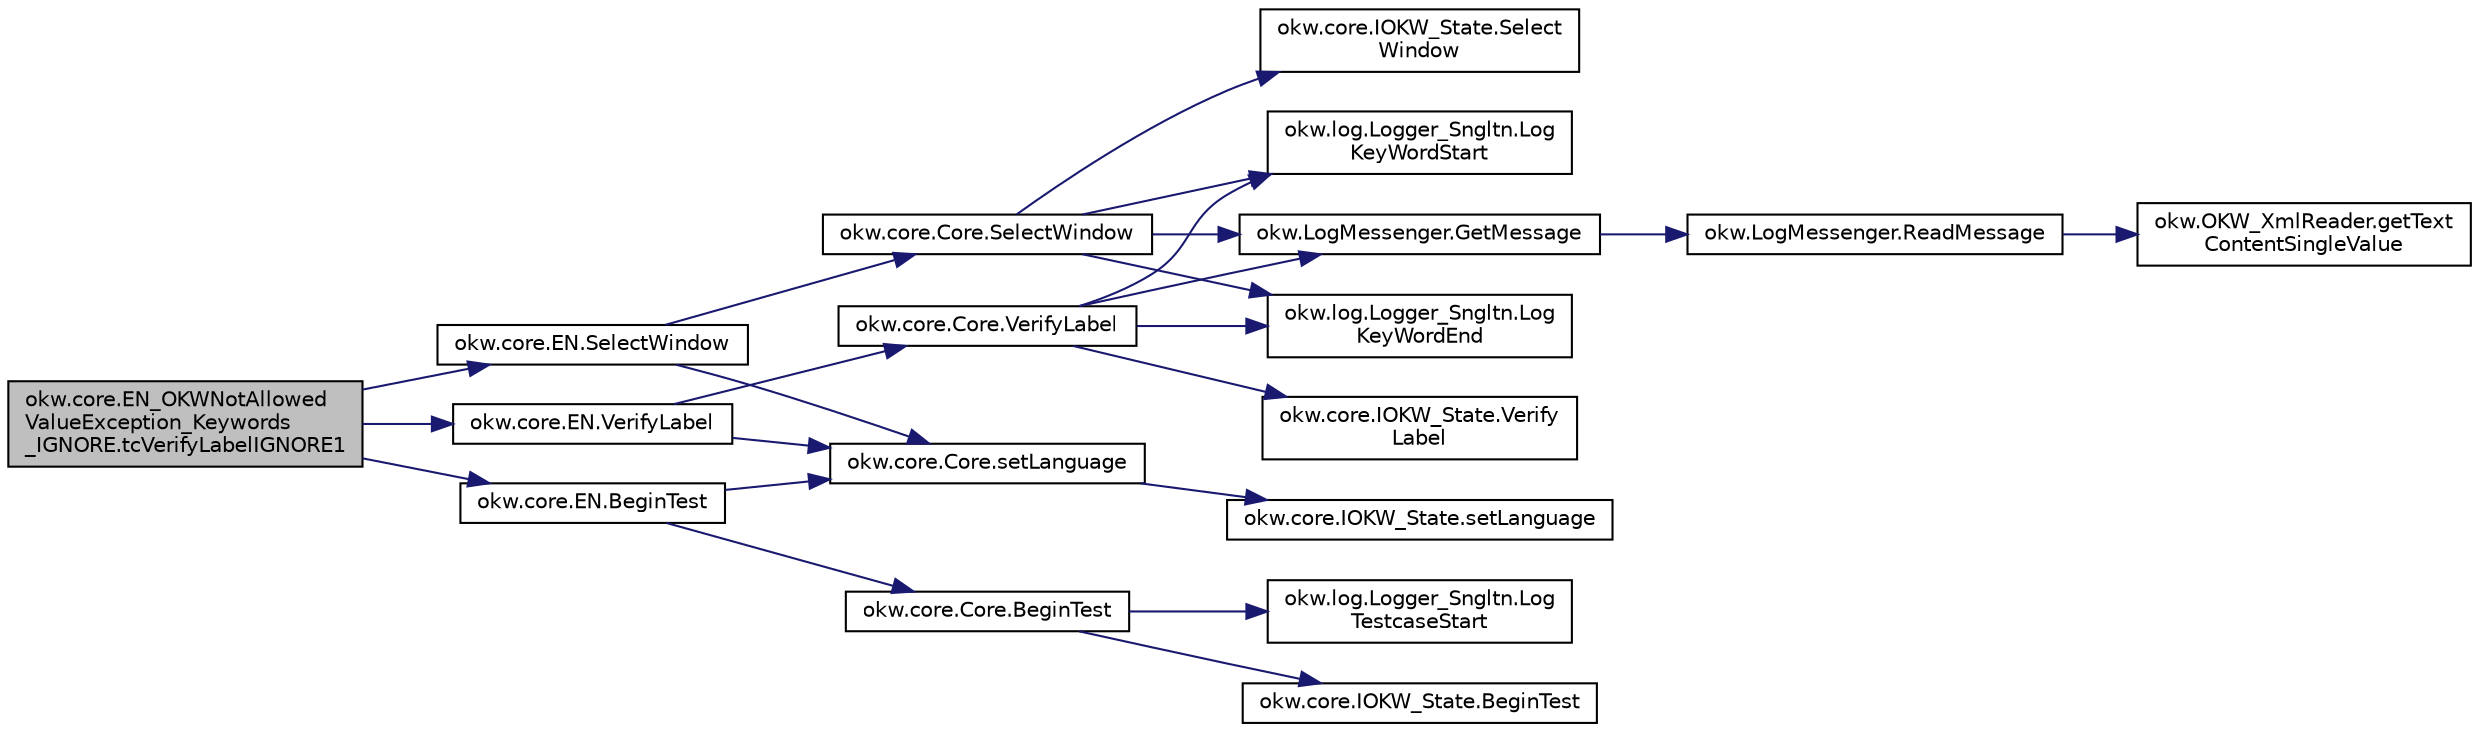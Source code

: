 digraph "okw.core.EN_OKWNotAllowedValueException_Keywords_IGNORE.tcVerifyLabelIGNORE1"
{
 // INTERACTIVE_SVG=YES
 // LATEX_PDF_SIZE
  edge [fontname="Helvetica",fontsize="10",labelfontname="Helvetica",labelfontsize="10"];
  node [fontname="Helvetica",fontsize="10",shape=record];
  rankdir="LR";
  Node840 [label="okw.core.EN_OKWNotAllowed\lValueException_Keywords\l_IGNORE.tcVerifyLabelIGNORE1",height=0.2,width=0.4,color="black", fillcolor="grey75", style="filled", fontcolor="black",tooltip="Prüft ob \"${IGNORE} \" die Ausnahme okw.exceptions.OKWNotAllowedValueException auslöst."];
  Node840 -> Node841 [color="midnightblue",fontsize="10",style="solid",fontname="Helvetica"];
  Node841 [label="okw.core.EN.BeginTest",height=0.2,width=0.4,color="black", fillcolor="white", style="filled",URL="$classokw_1_1core_1_1_e_n.html#aef613b0a3e6bb8a9623984db145cae69",tooltip="Markiert den Anfang eines neuen Testfalls."];
  Node841 -> Node842 [color="midnightblue",fontsize="10",style="solid",fontname="Helvetica"];
  Node842 [label="okw.core.Core.setLanguage",height=0.2,width=0.4,color="black", fillcolor="white", style="filled",URL="$classokw_1_1core_1_1_core.html#ab4e0f723d27cb11c944ec4c82c426100",tooltip="Setzt die Sprache auf den gegebenen wert Language."];
  Node842 -> Node843 [color="midnightblue",fontsize="10",style="solid",fontname="Helvetica"];
  Node843 [label="okw.core.IOKW_State.setLanguage",height=0.2,width=0.4,color="black", fillcolor="white", style="filled",URL="$interfaceokw_1_1core_1_1_i_o_k_w___state.html#a866baa0bde08a47418f54d63bdb56097",tooltip="Interne Methode zum setzen der Sprache für die sprachabhängigen Ausgaben der Dokumentation (Log)."];
  Node841 -> Node844 [color="midnightblue",fontsize="10",style="solid",fontname="Helvetica"];
  Node844 [label="okw.core.Core.BeginTest",height=0.2,width=0.4,color="black", fillcolor="white", style="filled",URL="$classokw_1_1core_1_1_core.html#acfefe92468c9eb9e951846372726c4d8",tooltip="Markiert den Anfang eines neuen Testfalls."];
  Node844 -> Node845 [color="midnightblue",fontsize="10",style="solid",fontname="Helvetica"];
  Node845 [label="okw.log.Logger_Sngltn.Log\lTestcaseStart",height=0.2,width=0.4,color="black", fillcolor="white", style="filled",URL="$classokw_1_1log_1_1_logger___sngltn.html#a60f4ad59db847ae61df928f9920f3deb",tooltip="Ausgabe des Testfalls."];
  Node844 -> Node846 [color="midnightblue",fontsize="10",style="solid",fontname="Helvetica"];
  Node846 [label="okw.core.IOKW_State.BeginTest",height=0.2,width=0.4,color="black", fillcolor="white", style="filled",URL="$interfaceokw_1_1core_1_1_i_o_k_w___state.html#ae5480ddb1fc37eade5d899d335bc4b13",tooltip="Markiert den Anfang eines neuen Testfalls."];
  Node840 -> Node847 [color="midnightblue",fontsize="10",style="solid",fontname="Helvetica"];
  Node847 [label="okw.core.EN.SelectWindow",height=0.2,width=0.4,color="black", fillcolor="white", style="filled",URL="$classokw_1_1core_1_1_e_n.html#a2b61c2b39a9cfdbdfd25fe0e3d43785b",tooltip="Setzt den Kontext auf das gegebene Fenster."];
  Node847 -> Node842 [color="midnightblue",fontsize="10",style="solid",fontname="Helvetica"];
  Node847 -> Node848 [color="midnightblue",fontsize="10",style="solid",fontname="Helvetica"];
  Node848 [label="okw.core.Core.SelectWindow",height=0.2,width=0.4,color="black", fillcolor="white", style="filled",URL="$classokw_1_1core_1_1_core.html#a6a68660eb5e34965522896e2a5c48314",tooltip="Setzt den Kontext auf das gegebene Fenster."];
  Node848 -> Node849 [color="midnightblue",fontsize="10",style="solid",fontname="Helvetica"];
  Node849 [label="okw.log.Logger_Sngltn.Log\lKeyWordStart",height=0.2,width=0.4,color="black", fillcolor="white", style="filled",URL="$classokw_1_1log_1_1_logger___sngltn.html#a70ec25e200e00ecefc544e8fd371d2ef",tooltip="Ausgabe eines Schlüsselwortes."];
  Node848 -> Node850 [color="midnightblue",fontsize="10",style="solid",fontname="Helvetica"];
  Node850 [label="okw.LogMessenger.GetMessage",height=0.2,width=0.4,color="black", fillcolor="white", style="filled",URL="$classokw_1_1_log_messenger.html#af225d1f037d47b3b085175c09d78bdd2",tooltip="Holt die Log-Meldung für MethodeNmae/Textkey ohne weitere Parameter."];
  Node850 -> Node851 [color="midnightblue",fontsize="10",style="solid",fontname="Helvetica"];
  Node851 [label="okw.LogMessenger.ReadMessage",height=0.2,width=0.4,color="black", fillcolor="white", style="filled",URL="$classokw_1_1_log_messenger.html#a530cd6ab82ec82a04206a2e976ec06e3",tooltip="Interne Kernfunktion holt die Log-Meldung mit Platzhaltern aus der XML-Datei."];
  Node851 -> Node852 [color="midnightblue",fontsize="10",style="solid",fontname="Helvetica"];
  Node852 [label="okw.OKW_XmlReader.getText\lContentSingleValue",height=0.2,width=0.4,color="black", fillcolor="white", style="filled",URL="$classokw_1_1_o_k_w___xml_reader.html#ab920b5335a2e1429c14cc5f8e79f39eb",tooltip="Lies den TextContent eines Tag."];
  Node848 -> Node853 [color="midnightblue",fontsize="10",style="solid",fontname="Helvetica"];
  Node853 [label="okw.core.IOKW_State.Select\lWindow",height=0.2,width=0.4,color="black", fillcolor="white", style="filled",URL="$interfaceokw_1_1core_1_1_i_o_k_w___state.html#ad4fc9610ed5b1176590a45b55e6ac7f0",tooltip="Setzt den Kontext auf das gegebene Fenster."];
  Node848 -> Node854 [color="midnightblue",fontsize="10",style="solid",fontname="Helvetica"];
  Node854 [label="okw.log.Logger_Sngltn.Log\lKeyWordEnd",height=0.2,width=0.4,color="black", fillcolor="white", style="filled",URL="$classokw_1_1log_1_1_logger___sngltn.html#aa7d2da98631d21644da70c187f03155e",tooltip="LogKeyWordEnd:"];
  Node840 -> Node855 [color="midnightblue",fontsize="10",style="solid",fontname="Helvetica"];
  Node855 [label="okw.core.EN.VerifyLabel",height=0.2,width=0.4,color="black", fillcolor="white", style="filled",URL="$classokw_1_1core_1_1_e_n.html#a81fa4af81b53e8e8fc2274e3767b9dce",tooltip="Überprüft die Beschreibung des Objektes."];
  Node855 -> Node842 [color="midnightblue",fontsize="10",style="solid",fontname="Helvetica"];
  Node855 -> Node856 [color="midnightblue",fontsize="10",style="solid",fontname="Helvetica"];
  Node856 [label="okw.core.Core.VerifyLabel",height=0.2,width=0.4,color="black", fillcolor="white", style="filled",URL="$classokw_1_1core_1_1_core.html#a278a288682afcbfad17e90df17e3c53d",tooltip="Überprüft die Beschreibung des Objektes."];
  Node856 -> Node849 [color="midnightblue",fontsize="10",style="solid",fontname="Helvetica"];
  Node856 -> Node850 [color="midnightblue",fontsize="10",style="solid",fontname="Helvetica"];
  Node856 -> Node857 [color="midnightblue",fontsize="10",style="solid",fontname="Helvetica"];
  Node857 [label="okw.core.IOKW_State.Verify\lLabel",height=0.2,width=0.4,color="black", fillcolor="white", style="filled",URL="$interfaceokw_1_1core_1_1_i_o_k_w___state.html#a39449615efcf006fddf5389238470efc",tooltip="Überprüft die Beschreibung des Objektes."];
  Node856 -> Node854 [color="midnightblue",fontsize="10",style="solid",fontname="Helvetica"];
}
